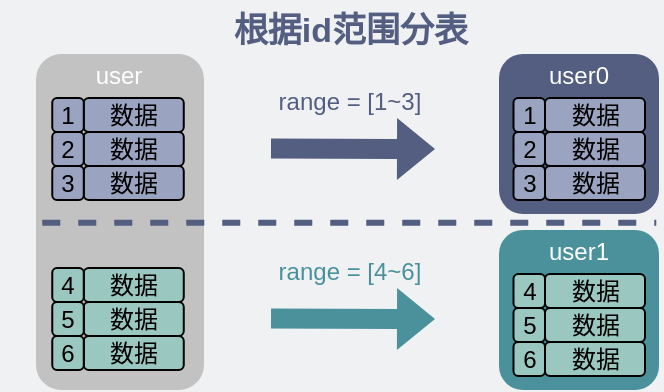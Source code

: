 <mxfile version="18.0.5" type="github"><diagram id="3228e29e-7158-1315-38df-8450db1d8a1d" name="Page-1"><mxGraphModel dx="618" dy="-547" grid="0" gridSize="10" guides="1" tooltips="1" connect="1" arrows="1" fold="1" page="1" pageScale="1" pageWidth="370" pageHeight="220" background="#EFF1F3" math="0" shadow="0"><root><mxCell id="0"/><mxCell id="1" parent="0"/><mxCell id="yyw1uqhGUR_v7xHCsKaX-17" value="&lt;font color=&quot;#ffffff&quot;&gt;&lt;span style=&quot;font-size: 16px&quot;&gt;&lt;br&gt;&lt;/span&gt;&lt;/font&gt;" style="whiteSpace=wrap;html=1;aspect=fixed;rounded=1;strokeColor=none;fillColor=#535E80;" parent="1" vertex="1"><mxGeometry x="261.5" y="920" width="80" height="80" as="geometry"/></mxCell><mxCell id="yyw1uqhGUR_v7xHCsKaX-18" value="数据" style="rounded=1;whiteSpace=wrap;html=1;fillColor=#9AA4C0;strokeColor=default;fontColor=#000000;align=center;" parent="1" vertex="1"><mxGeometry x="284.5" y="942" width="50" height="17" as="geometry"/></mxCell><mxCell id="yyw1uqhGUR_v7xHCsKaX-19" value="&lt;font color=&quot;#ffffff&quot;&gt;user0&lt;/font&gt;" style="text;html=1;strokeColor=none;fillColor=none;align=center;verticalAlign=middle;whiteSpace=wrap;rounded=0;dashed=1;fontColor=#535E80;" parent="1" vertex="1"><mxGeometry x="273.5" y="920" width="55" height="22" as="geometry"/></mxCell><mxCell id="yyw1uqhGUR_v7xHCsKaX-20" value="&lt;font&gt;1&lt;/font&gt;" style="rounded=1;whiteSpace=wrap;html=1;fillColor=#9AA4C0;strokeColor=default;fontColor=#000000;" parent="1" vertex="1"><mxGeometry x="268.75" y="942" width="15.75" height="17" as="geometry"/></mxCell><mxCell id="yyw1uqhGUR_v7xHCsKaX-21" value="数据" style="rounded=1;whiteSpace=wrap;html=1;fillColor=#9AA4C0;strokeColor=default;fontColor=#000000;align=center;" parent="1" vertex="1"><mxGeometry x="284.5" y="959" width="50" height="17" as="geometry"/></mxCell><mxCell id="yyw1uqhGUR_v7xHCsKaX-22" value="&lt;font&gt;2&lt;/font&gt;" style="rounded=1;whiteSpace=wrap;html=1;fillColor=#9AA4C0;strokeColor=default;fontColor=#000000;" parent="1" vertex="1"><mxGeometry x="268.75" y="959" width="15.75" height="17" as="geometry"/></mxCell><mxCell id="yyw1uqhGUR_v7xHCsKaX-23" value="数据" style="rounded=1;whiteSpace=wrap;html=1;fillColor=#9AA4C0;strokeColor=default;fontColor=#000000;align=center;" parent="1" vertex="1"><mxGeometry x="284.5" y="976" width="50" height="17" as="geometry"/></mxCell><mxCell id="yyw1uqhGUR_v7xHCsKaX-24" value="&lt;font&gt;3&lt;/font&gt;" style="rounded=1;whiteSpace=wrap;html=1;fillColor=#9AA4C0;strokeColor=default;fontColor=#000000;" parent="1" vertex="1"><mxGeometry x="268.75" y="976" width="15.75" height="17" as="geometry"/></mxCell><mxCell id="yyw1uqhGUR_v7xHCsKaX-25" value="&lt;font color=&quot;#ffffff&quot;&gt;&lt;span style=&quot;font-size: 16px&quot;&gt;&lt;br&gt;&lt;/span&gt;&lt;/font&gt;" style="whiteSpace=wrap;html=1;aspect=fixed;rounded=1;strokeColor=none;fillColor=#4A919B;" parent="1" vertex="1"><mxGeometry x="261.5" y="1008" width="80" height="80" as="geometry"/></mxCell><mxCell id="yyw1uqhGUR_v7xHCsKaX-26" value="数据" style="rounded=1;whiteSpace=wrap;html=1;fillColor=#9AC7BF;strokeColor=default;fontColor=#000000;align=center;" parent="1" vertex="1"><mxGeometry x="284.5" y="1030" width="50" height="17" as="geometry"/></mxCell><mxCell id="yyw1uqhGUR_v7xHCsKaX-27" value="&lt;font color=&quot;#ffffff&quot;&gt;user1&lt;/font&gt;" style="text;html=1;strokeColor=none;fillColor=none;align=center;verticalAlign=middle;whiteSpace=wrap;rounded=0;dashed=1;fontColor=#535E80;" parent="1" vertex="1"><mxGeometry x="273.5" y="1008" width="55" height="22" as="geometry"/></mxCell><mxCell id="yyw1uqhGUR_v7xHCsKaX-28" value="&lt;font&gt;4&lt;/font&gt;" style="rounded=1;whiteSpace=wrap;html=1;fillColor=#9AC7BF;strokeColor=default;fontColor=#000000;" parent="1" vertex="1"><mxGeometry x="268.75" y="1030" width="15.75" height="17" as="geometry"/></mxCell><mxCell id="yyw1uqhGUR_v7xHCsKaX-29" value="数据" style="rounded=1;whiteSpace=wrap;html=1;fillColor=#9AC7BF;strokeColor=default;fontColor=#000000;align=center;" parent="1" vertex="1"><mxGeometry x="284.5" y="1047" width="50" height="17" as="geometry"/></mxCell><mxCell id="yyw1uqhGUR_v7xHCsKaX-30" value="&lt;font&gt;5&lt;/font&gt;" style="rounded=1;whiteSpace=wrap;html=1;fillColor=#9AC7BF;strokeColor=default;fontColor=#000000;" parent="1" vertex="1"><mxGeometry x="268.75" y="1047" width="15.75" height="17" as="geometry"/></mxCell><mxCell id="yyw1uqhGUR_v7xHCsKaX-31" value="数据" style="rounded=1;whiteSpace=wrap;html=1;fillColor=#9AC7BF;strokeColor=default;fontColor=#000000;align=center;" parent="1" vertex="1"><mxGeometry x="284.5" y="1064" width="50" height="17" as="geometry"/></mxCell><mxCell id="yyw1uqhGUR_v7xHCsKaX-32" value="&lt;font&gt;6&lt;/font&gt;" style="rounded=1;whiteSpace=wrap;html=1;fillColor=#9AC7BF;strokeColor=default;fontColor=#000000;" parent="1" vertex="1"><mxGeometry x="268.75" y="1064" width="15.75" height="17" as="geometry"/></mxCell><mxCell id="GSjFHF2CIG4gb6S8epUb-2" value="" style="rounded=1;whiteSpace=wrap;html=1;fillColor=#C2C2C2;strokeColor=none;" parent="1" vertex="1"><mxGeometry x="30" y="920" width="84" height="168" as="geometry"/></mxCell><mxCell id="GSjFHF2CIG4gb6S8epUb-3" value="数据" style="rounded=1;whiteSpace=wrap;html=1;fillColor=#9AA4C0;strokeColor=default;fontColor=#000000;align=center;" parent="1" vertex="1"><mxGeometry x="53.88" y="942" width="50" height="17" as="geometry"/></mxCell><mxCell id="GSjFHF2CIG4gb6S8epUb-4" value="&lt;font&gt;1&lt;/font&gt;" style="rounded=1;whiteSpace=wrap;html=1;fillColor=#9AA4C0;strokeColor=default;fontColor=#000000;" parent="1" vertex="1"><mxGeometry x="38.13" y="942" width="15.75" height="17" as="geometry"/></mxCell><mxCell id="GSjFHF2CIG4gb6S8epUb-5" value="数据" style="rounded=1;whiteSpace=wrap;html=1;fillColor=#9AA4C0;strokeColor=default;fontColor=#000000;align=center;" parent="1" vertex="1"><mxGeometry x="53.88" y="959" width="50" height="17" as="geometry"/></mxCell><mxCell id="GSjFHF2CIG4gb6S8epUb-6" value="&lt;font&gt;2&lt;/font&gt;" style="rounded=1;whiteSpace=wrap;html=1;fillColor=#9AA4C0;strokeColor=default;fontColor=#000000;" parent="1" vertex="1"><mxGeometry x="38.13" y="959" width="15.75" height="17" as="geometry"/></mxCell><mxCell id="GSjFHF2CIG4gb6S8epUb-7" value="数据" style="rounded=1;whiteSpace=wrap;html=1;fillColor=#9AA4C0;strokeColor=default;fontColor=#000000;align=center;" parent="1" vertex="1"><mxGeometry x="53.88" y="976" width="50" height="17" as="geometry"/></mxCell><mxCell id="GSjFHF2CIG4gb6S8epUb-8" value="&lt;font&gt;3&lt;/font&gt;" style="rounded=1;whiteSpace=wrap;html=1;fillColor=#9AA4C0;strokeColor=default;fontColor=#000000;" parent="1" vertex="1"><mxGeometry x="38.13" y="976" width="15.75" height="17" as="geometry"/></mxCell><mxCell id="GSjFHF2CIG4gb6S8epUb-9" value="数据" style="rounded=1;whiteSpace=wrap;html=1;fillColor=#9AC7BF;strokeColor=default;fontColor=#000000;align=center;" parent="1" vertex="1"><mxGeometry x="53.88" y="1027" width="50" height="17" as="geometry"/></mxCell><mxCell id="GSjFHF2CIG4gb6S8epUb-10" value="&lt;font&gt;4&lt;/font&gt;" style="rounded=1;whiteSpace=wrap;html=1;fillColor=#9AC7BF;strokeColor=default;fontColor=#000000;" parent="1" vertex="1"><mxGeometry x="38.13" y="1027" width="15.75" height="17" as="geometry"/></mxCell><mxCell id="GSjFHF2CIG4gb6S8epUb-11" value="数据" style="rounded=1;whiteSpace=wrap;html=1;fillColor=#9AC7BF;strokeColor=default;fontColor=#000000;align=center;" parent="1" vertex="1"><mxGeometry x="53.88" y="1044" width="50" height="17" as="geometry"/></mxCell><mxCell id="GSjFHF2CIG4gb6S8epUb-12" value="&lt;font&gt;5&lt;/font&gt;" style="rounded=1;whiteSpace=wrap;html=1;fillColor=#9AC7BF;strokeColor=default;fontColor=#000000;" parent="1" vertex="1"><mxGeometry x="38.13" y="1044" width="15.75" height="17" as="geometry"/></mxCell><mxCell id="GSjFHF2CIG4gb6S8epUb-13" value="数据" style="rounded=1;whiteSpace=wrap;html=1;fillColor=#9AC7BF;strokeColor=default;fontColor=#000000;align=center;" parent="1" vertex="1"><mxGeometry x="53.88" y="1061" width="50" height="17" as="geometry"/></mxCell><mxCell id="GSjFHF2CIG4gb6S8epUb-14" value="&lt;font&gt;6&lt;/font&gt;" style="rounded=1;whiteSpace=wrap;html=1;fillColor=#9AC7BF;strokeColor=default;fontColor=#000000;" parent="1" vertex="1"><mxGeometry x="38.13" y="1061" width="15.75" height="17" as="geometry"/></mxCell><mxCell id="GSjFHF2CIG4gb6S8epUb-27" value="&lt;font color=&quot;#ffffff&quot;&gt;user&lt;/font&gt;" style="text;html=1;strokeColor=none;fillColor=none;align=center;verticalAlign=middle;whiteSpace=wrap;rounded=0;dashed=1;fontColor=#535E80;" parent="1" vertex="1"><mxGeometry x="43.5" y="920" width="55" height="22" as="geometry"/></mxCell><mxCell id="GSjFHF2CIG4gb6S8epUb-30" value="" style="endArrow=none;dashed=1;html=1;rounded=0;strokeWidth=3;strokeColor=#535E80;" parent="1" edge="1"><mxGeometry width="50" height="50" relative="1" as="geometry"><mxPoint x="33.13" y="1004.33" as="sourcePoint"/><mxPoint x="340.13" y="1004.33" as="targetPoint"/></mxGeometry></mxCell><mxCell id="GSjFHF2CIG4gb6S8epUb-32" value="&lt;font color=&quot;#535e80&quot;&gt;&lt;span style=&quot;font-size: 17px;&quot;&gt;&lt;b&gt;根据id范围分表&lt;/b&gt;&lt;/span&gt;&lt;/font&gt;" style="text;html=1;strokeColor=none;fillColor=none;align=center;verticalAlign=middle;whiteSpace=wrap;rounded=0;" parent="1" vertex="1"><mxGeometry x="125.5" y="893" width="123" height="31" as="geometry"/></mxCell><mxCell id="GSjFHF2CIG4gb6S8epUb-42" value="" style="shape=image;html=1;verticalAlign=top;verticalLabelPosition=bottom;labelBackgroundColor=#ffffff;imageAspect=0;aspect=fixed;image=https://cdn1.iconfinder.com/data/icons/ionicons-outline-vol-1/512/cut-outline-128.png;fontSize=17;fontColor=#535E80;fillColor=#4A919B;" parent="1" vertex="1"><mxGeometry x="12" y="990.87" width="26.13" height="26.13" as="geometry"/></mxCell><mxCell id="SW3bWeaWtJsJV6UMWV42-2" value="" style="shape=flexArrow;endArrow=classic;html=1;rounded=0;strokeColor=none;fillColor=#4A919B;" edge="1" parent="1"><mxGeometry width="50" height="50" relative="1" as="geometry"><mxPoint x="147" y="1052.25" as="sourcePoint"/><mxPoint x="230" y="1052.5" as="targetPoint"/></mxGeometry></mxCell><mxCell id="SW3bWeaWtJsJV6UMWV42-4" value="&lt;font color=&quot;#535e80&quot;&gt;range = [1~3]&lt;/font&gt;" style="text;html=1;strokeColor=none;fillColor=none;align=center;verticalAlign=middle;whiteSpace=wrap;rounded=0;" vertex="1" parent="1"><mxGeometry x="147" y="929" width="80" height="30" as="geometry"/></mxCell><mxCell id="SW3bWeaWtJsJV6UMWV42-5" value="&lt;font color=&quot;#4a919b&quot;&gt;range = [4~6]&lt;/font&gt;" style="text;html=1;strokeColor=none;fillColor=none;align=center;verticalAlign=middle;whiteSpace=wrap;rounded=0;" vertex="1" parent="1"><mxGeometry x="147" y="1014" width="80" height="30" as="geometry"/></mxCell><mxCell id="SW3bWeaWtJsJV6UMWV42-6" value="" style="shape=flexArrow;endArrow=classic;html=1;rounded=0;strokeColor=none;fillColor=#535E80;" edge="1" parent="1"><mxGeometry width="50" height="50" relative="1" as="geometry"><mxPoint x="147" y="967.25" as="sourcePoint"/><mxPoint x="230" y="967.5" as="targetPoint"/></mxGeometry></mxCell></root></mxGraphModel></diagram></mxfile>